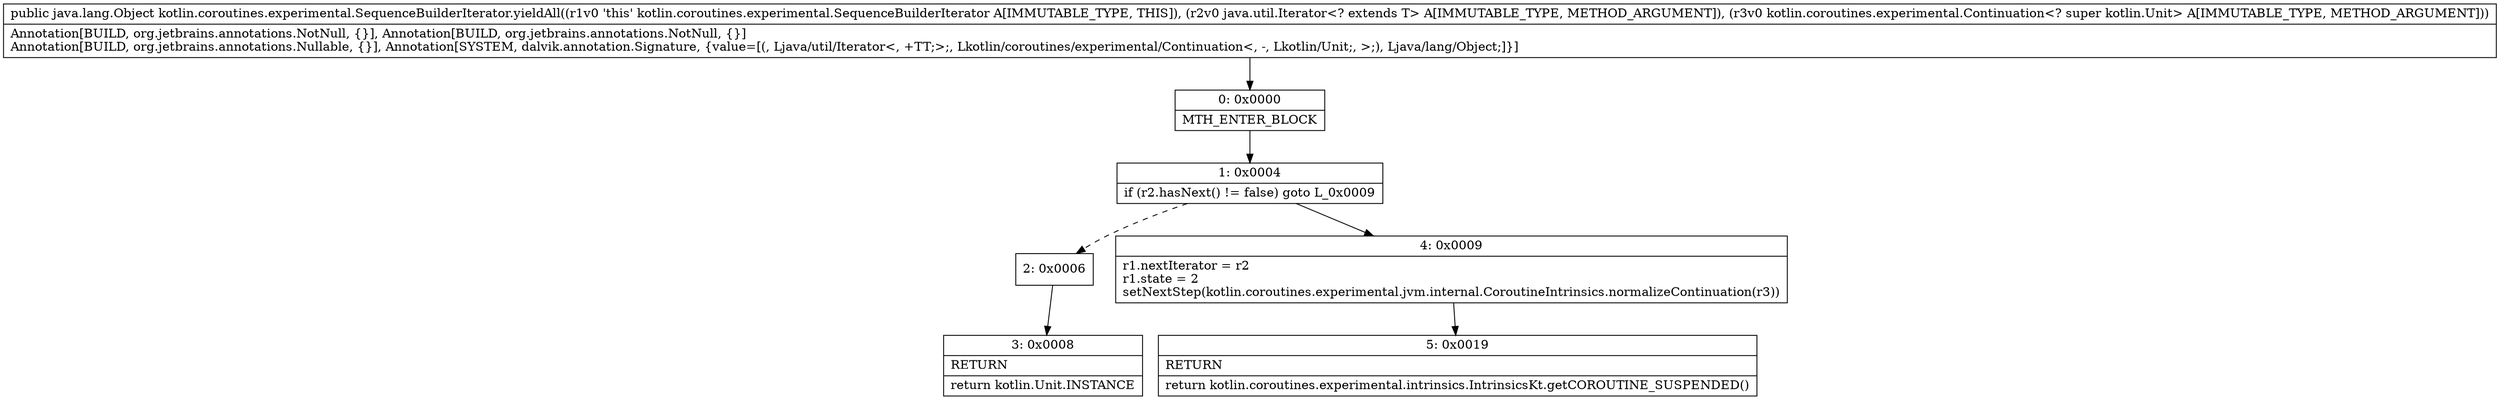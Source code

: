 digraph "CFG forkotlin.coroutines.experimental.SequenceBuilderIterator.yieldAll(Ljava\/util\/Iterator;Lkotlin\/coroutines\/experimental\/Continuation;)Ljava\/lang\/Object;" {
Node_0 [shape=record,label="{0\:\ 0x0000|MTH_ENTER_BLOCK\l}"];
Node_1 [shape=record,label="{1\:\ 0x0004|if (r2.hasNext() != false) goto L_0x0009\l}"];
Node_2 [shape=record,label="{2\:\ 0x0006}"];
Node_3 [shape=record,label="{3\:\ 0x0008|RETURN\l|return kotlin.Unit.INSTANCE\l}"];
Node_4 [shape=record,label="{4\:\ 0x0009|r1.nextIterator = r2\lr1.state = 2\lsetNextStep(kotlin.coroutines.experimental.jvm.internal.CoroutineIntrinsics.normalizeContinuation(r3))\l}"];
Node_5 [shape=record,label="{5\:\ 0x0019|RETURN\l|return kotlin.coroutines.experimental.intrinsics.IntrinsicsKt.getCOROUTINE_SUSPENDED()\l}"];
MethodNode[shape=record,label="{public java.lang.Object kotlin.coroutines.experimental.SequenceBuilderIterator.yieldAll((r1v0 'this' kotlin.coroutines.experimental.SequenceBuilderIterator A[IMMUTABLE_TYPE, THIS]), (r2v0 java.util.Iterator\<? extends T\> A[IMMUTABLE_TYPE, METHOD_ARGUMENT]), (r3v0 kotlin.coroutines.experimental.Continuation\<? super kotlin.Unit\> A[IMMUTABLE_TYPE, METHOD_ARGUMENT]))  | Annotation[BUILD, org.jetbrains.annotations.NotNull, \{\}], Annotation[BUILD, org.jetbrains.annotations.NotNull, \{\}]\lAnnotation[BUILD, org.jetbrains.annotations.Nullable, \{\}], Annotation[SYSTEM, dalvik.annotation.Signature, \{value=[(, Ljava\/util\/Iterator\<, +TT;\>;, Lkotlin\/coroutines\/experimental\/Continuation\<, \-, Lkotlin\/Unit;, \>;), Ljava\/lang\/Object;]\}]\l}"];
MethodNode -> Node_0;
Node_0 -> Node_1;
Node_1 -> Node_2[style=dashed];
Node_1 -> Node_4;
Node_2 -> Node_3;
Node_4 -> Node_5;
}

